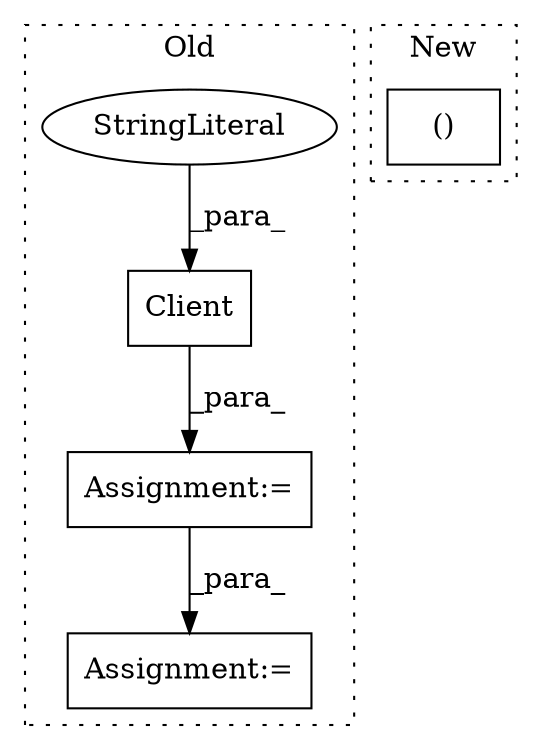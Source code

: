 digraph G {
subgraph cluster0 {
1 [label="Client" a="32" s="3450,3466" l="7,1" shape="box"];
3 [label="Assignment:=" a="7" s="3440" l="1" shape="box"];
4 [label="Assignment:=" a="7" s="3481" l="1" shape="box"];
5 [label="StringLiteral" a="45" s="3457" l="9" shape="ellipse"];
label = "Old";
style="dotted";
}
subgraph cluster1 {
2 [label="()" a="106" s="4182" l="249" shape="box"];
label = "New";
style="dotted";
}
1 -> 3 [label="_para_"];
3 -> 4 [label="_para_"];
5 -> 1 [label="_para_"];
}
